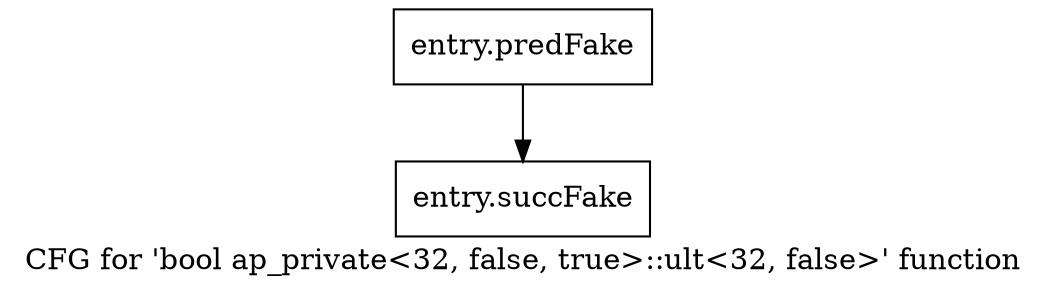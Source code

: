 digraph "CFG for 'bool ap_private\<32, false, true\>::ult\<32, false\>' function" {
	label="CFG for 'bool ap_private\<32, false, true\>::ult\<32, false\>' function";

	Node0x5927220 [shape=record,filename="",linenumber="",label="{entry.predFake}"];
	Node0x5927220 -> Node0x5ab1da0[ callList="" memoryops="" filename="/home/omerfaruk/tools/Xilinx/Vitis_HLS/2023.2/include/etc/ap_private.h" execusionnum="0"];
	Node0x5ab1da0 [shape=record,filename="/home/omerfaruk/tools/Xilinx/Vitis_HLS/2023.2/include/etc/ap_private.h",linenumber="2335",label="{entry.succFake}"];
}
